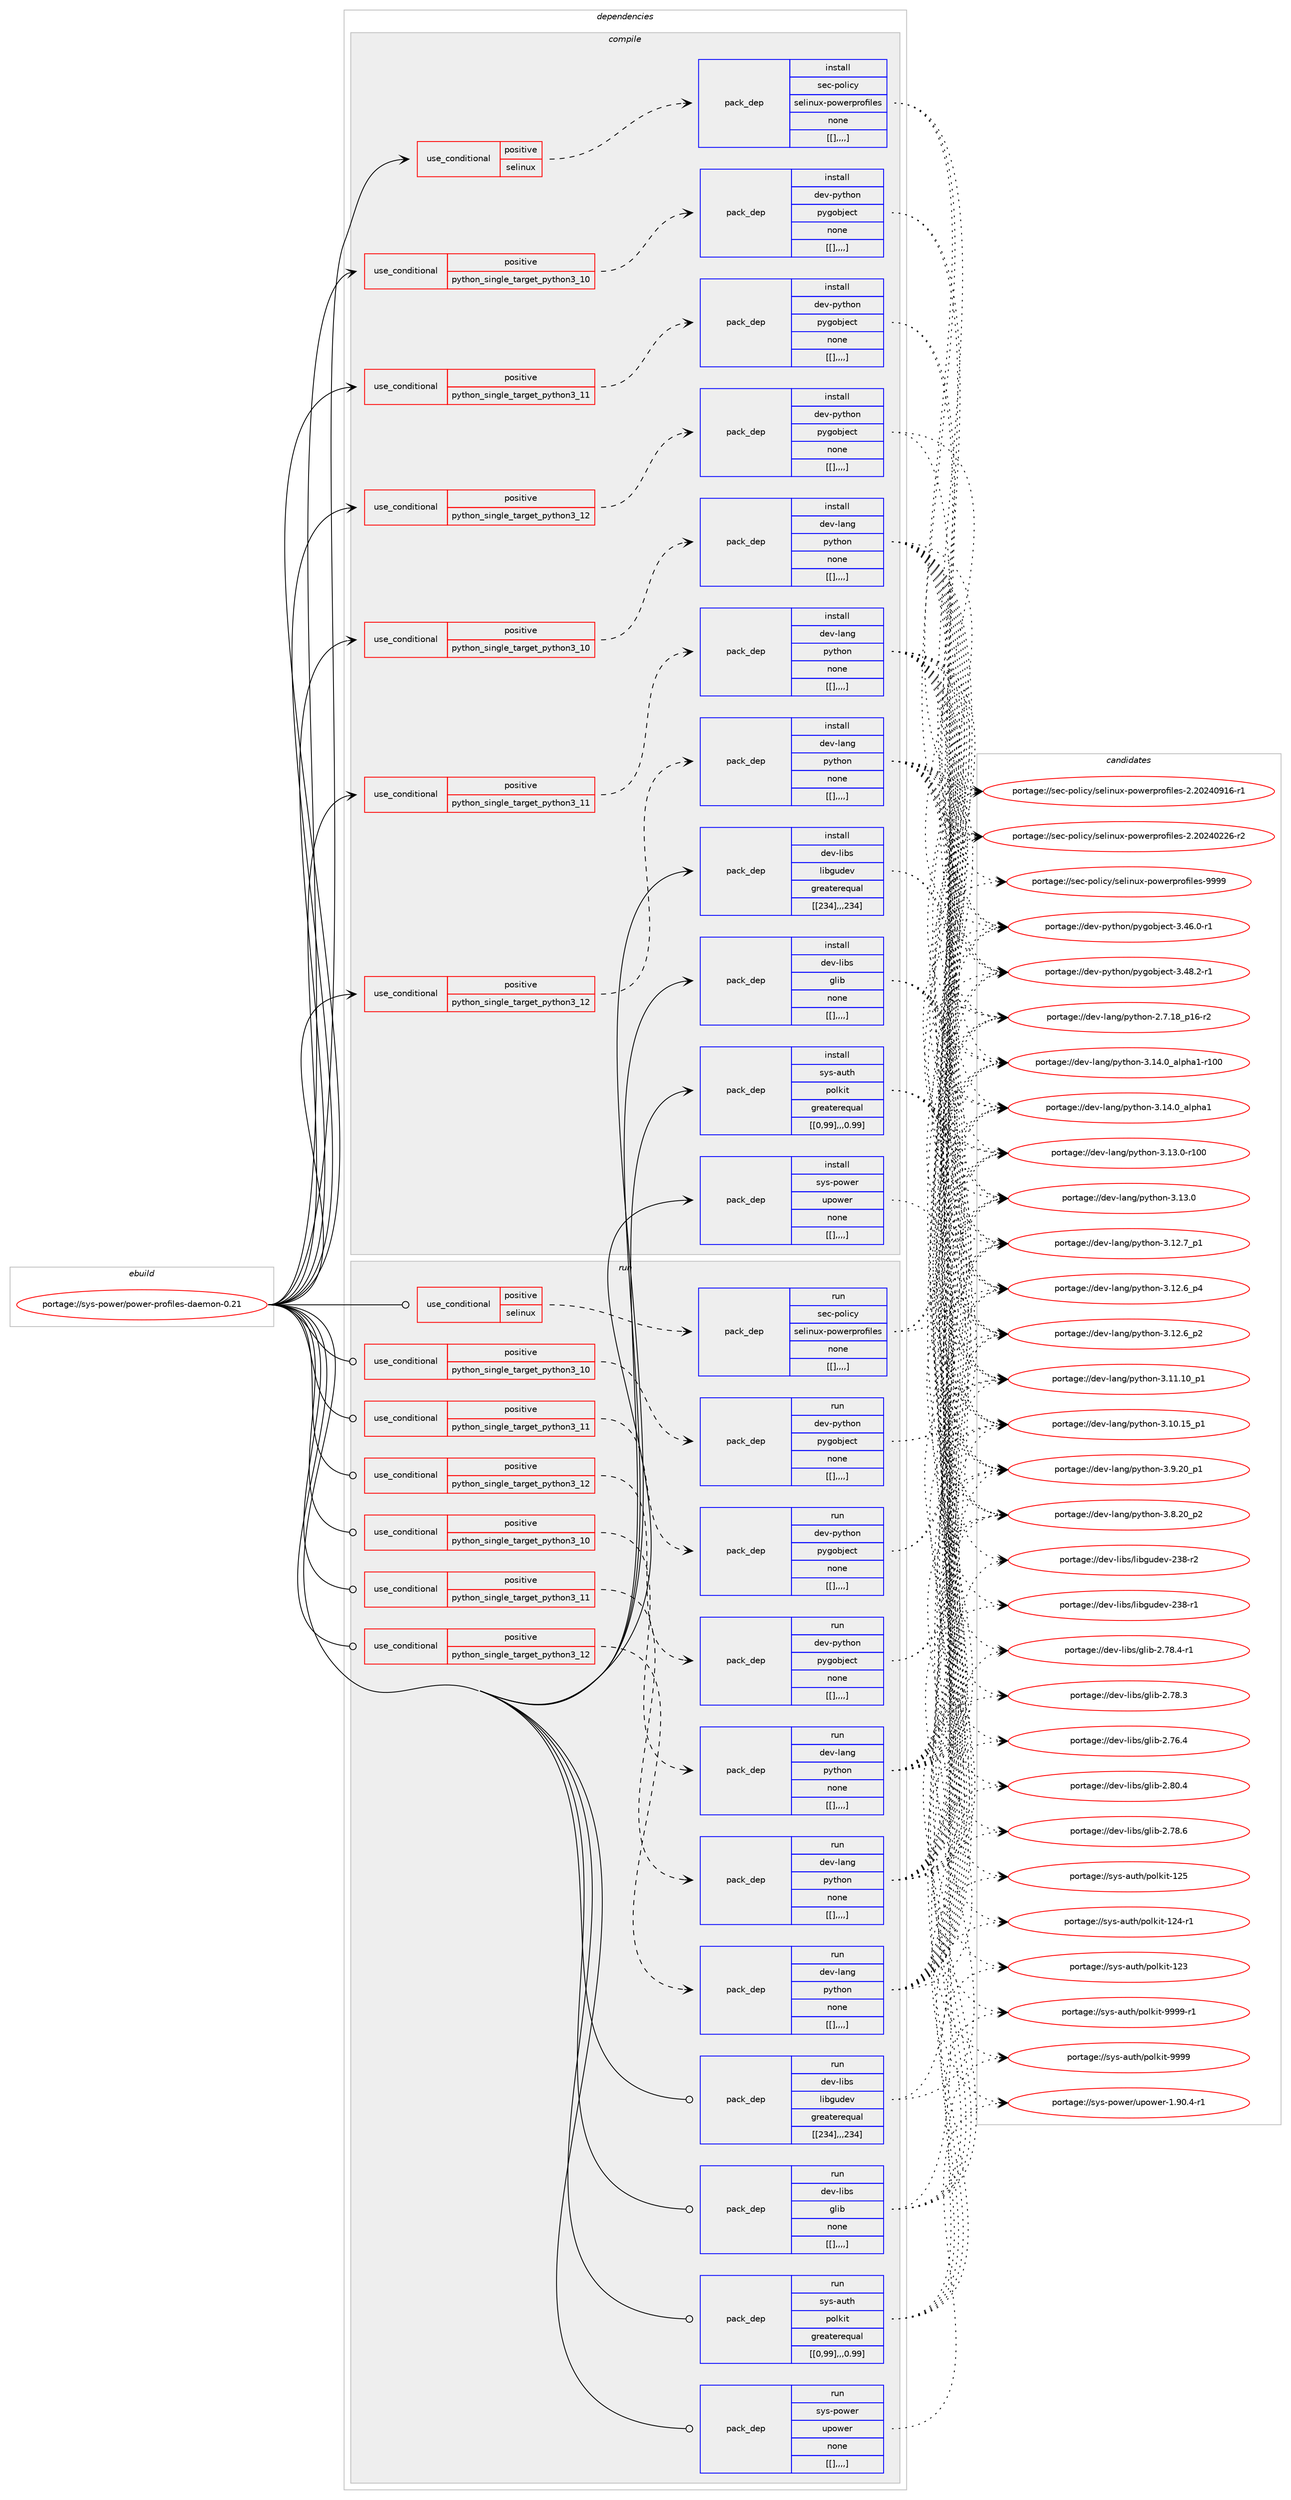 digraph prolog {

# *************
# Graph options
# *************

newrank=true;
concentrate=true;
compound=true;
graph [rankdir=LR,fontname=Helvetica,fontsize=10,ranksep=1.5];#, ranksep=2.5, nodesep=0.2];
edge  [arrowhead=vee];
node  [fontname=Helvetica,fontsize=10];

# **********
# The ebuild
# **********

subgraph cluster_leftcol {
color=gray;
label=<<i>ebuild</i>>;
id [label="portage://sys-power/power-profiles-daemon-0.21", color=red, width=4, href="../sys-power/power-profiles-daemon-0.21.svg"];
}

# ****************
# The dependencies
# ****************

subgraph cluster_midcol {
color=gray;
label=<<i>dependencies</i>>;
subgraph cluster_compile {
fillcolor="#eeeeee";
style=filled;
label=<<i>compile</i>>;
subgraph cond125198 {
dependency466748 [label=<<TABLE BORDER="0" CELLBORDER="1" CELLSPACING="0" CELLPADDING="4"><TR><TD ROWSPAN="3" CELLPADDING="10">use_conditional</TD></TR><TR><TD>positive</TD></TR><TR><TD>python_single_target_python3_10</TD></TR></TABLE>>, shape=none, color=red];
subgraph pack338303 {
dependency466819 [label=<<TABLE BORDER="0" CELLBORDER="1" CELLSPACING="0" CELLPADDING="4" WIDTH="220"><TR><TD ROWSPAN="6" CELLPADDING="30">pack_dep</TD></TR><TR><TD WIDTH="110">install</TD></TR><TR><TD>dev-lang</TD></TR><TR><TD>python</TD></TR><TR><TD>none</TD></TR><TR><TD>[[],,,,]</TD></TR></TABLE>>, shape=none, color=blue];
}
dependency466748:e -> dependency466819:w [weight=20,style="dashed",arrowhead="vee"];
}
id:e -> dependency466748:w [weight=20,style="solid",arrowhead="vee"];
subgraph cond125248 {
dependency466884 [label=<<TABLE BORDER="0" CELLBORDER="1" CELLSPACING="0" CELLPADDING="4"><TR><TD ROWSPAN="3" CELLPADDING="10">use_conditional</TD></TR><TR><TD>positive</TD></TR><TR><TD>python_single_target_python3_10</TD></TR></TABLE>>, shape=none, color=red];
subgraph pack338384 {
dependency466943 [label=<<TABLE BORDER="0" CELLBORDER="1" CELLSPACING="0" CELLPADDING="4" WIDTH="220"><TR><TD ROWSPAN="6" CELLPADDING="30">pack_dep</TD></TR><TR><TD WIDTH="110">install</TD></TR><TR><TD>dev-python</TD></TR><TR><TD>pygobject</TD></TR><TR><TD>none</TD></TR><TR><TD>[[],,,,]</TD></TR></TABLE>>, shape=none, color=blue];
}
dependency466884:e -> dependency466943:w [weight=20,style="dashed",arrowhead="vee"];
}
id:e -> dependency466884:w [weight=20,style="solid",arrowhead="vee"];
subgraph cond125276 {
dependency466948 [label=<<TABLE BORDER="0" CELLBORDER="1" CELLSPACING="0" CELLPADDING="4"><TR><TD ROWSPAN="3" CELLPADDING="10">use_conditional</TD></TR><TR><TD>positive</TD></TR><TR><TD>python_single_target_python3_11</TD></TR></TABLE>>, shape=none, color=red];
subgraph pack338442 {
dependency467023 [label=<<TABLE BORDER="0" CELLBORDER="1" CELLSPACING="0" CELLPADDING="4" WIDTH="220"><TR><TD ROWSPAN="6" CELLPADDING="30">pack_dep</TD></TR><TR><TD WIDTH="110">install</TD></TR><TR><TD>dev-lang</TD></TR><TR><TD>python</TD></TR><TR><TD>none</TD></TR><TR><TD>[[],,,,]</TD></TR></TABLE>>, shape=none, color=blue];
}
dependency466948:e -> dependency467023:w [weight=20,style="dashed",arrowhead="vee"];
}
id:e -> dependency466948:w [weight=20,style="solid",arrowhead="vee"];
subgraph cond125303 {
dependency467030 [label=<<TABLE BORDER="0" CELLBORDER="1" CELLSPACING="0" CELLPADDING="4"><TR><TD ROWSPAN="3" CELLPADDING="10">use_conditional</TD></TR><TR><TD>positive</TD></TR><TR><TD>python_single_target_python3_11</TD></TR></TABLE>>, shape=none, color=red];
subgraph pack338475 {
dependency467066 [label=<<TABLE BORDER="0" CELLBORDER="1" CELLSPACING="0" CELLPADDING="4" WIDTH="220"><TR><TD ROWSPAN="6" CELLPADDING="30">pack_dep</TD></TR><TR><TD WIDTH="110">install</TD></TR><TR><TD>dev-python</TD></TR><TR><TD>pygobject</TD></TR><TR><TD>none</TD></TR><TR><TD>[[],,,,]</TD></TR></TABLE>>, shape=none, color=blue];
}
dependency467030:e -> dependency467066:w [weight=20,style="dashed",arrowhead="vee"];
}
id:e -> dependency467030:w [weight=20,style="solid",arrowhead="vee"];
subgraph cond125318 {
dependency467106 [label=<<TABLE BORDER="0" CELLBORDER="1" CELLSPACING="0" CELLPADDING="4"><TR><TD ROWSPAN="3" CELLPADDING="10">use_conditional</TD></TR><TR><TD>positive</TD></TR><TR><TD>python_single_target_python3_12</TD></TR></TABLE>>, shape=none, color=red];
subgraph pack338526 {
dependency467142 [label=<<TABLE BORDER="0" CELLBORDER="1" CELLSPACING="0" CELLPADDING="4" WIDTH="220"><TR><TD ROWSPAN="6" CELLPADDING="30">pack_dep</TD></TR><TR><TD WIDTH="110">install</TD></TR><TR><TD>dev-lang</TD></TR><TR><TD>python</TD></TR><TR><TD>none</TD></TR><TR><TD>[[],,,,]</TD></TR></TABLE>>, shape=none, color=blue];
}
dependency467106:e -> dependency467142:w [weight=20,style="dashed",arrowhead="vee"];
}
id:e -> dependency467106:w [weight=20,style="solid",arrowhead="vee"];
subgraph cond125340 {
dependency467146 [label=<<TABLE BORDER="0" CELLBORDER="1" CELLSPACING="0" CELLPADDING="4"><TR><TD ROWSPAN="3" CELLPADDING="10">use_conditional</TD></TR><TR><TD>positive</TD></TR><TR><TD>python_single_target_python3_12</TD></TR></TABLE>>, shape=none, color=red];
subgraph pack338537 {
dependency467148 [label=<<TABLE BORDER="0" CELLBORDER="1" CELLSPACING="0" CELLPADDING="4" WIDTH="220"><TR><TD ROWSPAN="6" CELLPADDING="30">pack_dep</TD></TR><TR><TD WIDTH="110">install</TD></TR><TR><TD>dev-python</TD></TR><TR><TD>pygobject</TD></TR><TR><TD>none</TD></TR><TR><TD>[[],,,,]</TD></TR></TABLE>>, shape=none, color=blue];
}
dependency467146:e -> dependency467148:w [weight=20,style="dashed",arrowhead="vee"];
}
id:e -> dependency467146:w [weight=20,style="solid",arrowhead="vee"];
subgraph cond125346 {
dependency467214 [label=<<TABLE BORDER="0" CELLBORDER="1" CELLSPACING="0" CELLPADDING="4"><TR><TD ROWSPAN="3" CELLPADDING="10">use_conditional</TD></TR><TR><TD>positive</TD></TR><TR><TD>selinux</TD></TR></TABLE>>, shape=none, color=red];
subgraph pack338588 {
dependency467215 [label=<<TABLE BORDER="0" CELLBORDER="1" CELLSPACING="0" CELLPADDING="4" WIDTH="220"><TR><TD ROWSPAN="6" CELLPADDING="30">pack_dep</TD></TR><TR><TD WIDTH="110">install</TD></TR><TR><TD>sec-policy</TD></TR><TR><TD>selinux-powerprofiles</TD></TR><TR><TD>none</TD></TR><TR><TD>[[],,,,]</TD></TR></TABLE>>, shape=none, color=blue];
}
dependency467214:e -> dependency467215:w [weight=20,style="dashed",arrowhead="vee"];
}
id:e -> dependency467214:w [weight=20,style="solid",arrowhead="vee"];
subgraph pack338598 {
dependency467251 [label=<<TABLE BORDER="0" CELLBORDER="1" CELLSPACING="0" CELLPADDING="4" WIDTH="220"><TR><TD ROWSPAN="6" CELLPADDING="30">pack_dep</TD></TR><TR><TD WIDTH="110">install</TD></TR><TR><TD>dev-libs</TD></TR><TR><TD>glib</TD></TR><TR><TD>none</TD></TR><TR><TD>[[],,,,]</TD></TR></TABLE>>, shape=none, color=blue];
}
id:e -> dependency467251:w [weight=20,style="solid",arrowhead="vee"];
subgraph pack338611 {
dependency467254 [label=<<TABLE BORDER="0" CELLBORDER="1" CELLSPACING="0" CELLPADDING="4" WIDTH="220"><TR><TD ROWSPAN="6" CELLPADDING="30">pack_dep</TD></TR><TR><TD WIDTH="110">install</TD></TR><TR><TD>dev-libs</TD></TR><TR><TD>libgudev</TD></TR><TR><TD>greaterequal</TD></TR><TR><TD>[[234],,,234]</TD></TR></TABLE>>, shape=none, color=blue];
}
id:e -> dependency467254:w [weight=20,style="solid",arrowhead="vee"];
subgraph pack338634 {
dependency467301 [label=<<TABLE BORDER="0" CELLBORDER="1" CELLSPACING="0" CELLPADDING="4" WIDTH="220"><TR><TD ROWSPAN="6" CELLPADDING="30">pack_dep</TD></TR><TR><TD WIDTH="110">install</TD></TR><TR><TD>sys-auth</TD></TR><TR><TD>polkit</TD></TR><TR><TD>greaterequal</TD></TR><TR><TD>[[0,99],,,0.99]</TD></TR></TABLE>>, shape=none, color=blue];
}
id:e -> dependency467301:w [weight=20,style="solid",arrowhead="vee"];
subgraph pack338645 {
dependency467307 [label=<<TABLE BORDER="0" CELLBORDER="1" CELLSPACING="0" CELLPADDING="4" WIDTH="220"><TR><TD ROWSPAN="6" CELLPADDING="30">pack_dep</TD></TR><TR><TD WIDTH="110">install</TD></TR><TR><TD>sys-power</TD></TR><TR><TD>upower</TD></TR><TR><TD>none</TD></TR><TR><TD>[[],,,,]</TD></TR></TABLE>>, shape=none, color=blue];
}
id:e -> dependency467307:w [weight=20,style="solid",arrowhead="vee"];
}
subgraph cluster_compileandrun {
fillcolor="#eeeeee";
style=filled;
label=<<i>compile and run</i>>;
}
subgraph cluster_run {
fillcolor="#eeeeee";
style=filled;
label=<<i>run</i>>;
subgraph cond125391 {
dependency467328 [label=<<TABLE BORDER="0" CELLBORDER="1" CELLSPACING="0" CELLPADDING="4"><TR><TD ROWSPAN="3" CELLPADDING="10">use_conditional</TD></TR><TR><TD>positive</TD></TR><TR><TD>python_single_target_python3_10</TD></TR></TABLE>>, shape=none, color=red];
subgraph pack338671 {
dependency467355 [label=<<TABLE BORDER="0" CELLBORDER="1" CELLSPACING="0" CELLPADDING="4" WIDTH="220"><TR><TD ROWSPAN="6" CELLPADDING="30">pack_dep</TD></TR><TR><TD WIDTH="110">run</TD></TR><TR><TD>dev-lang</TD></TR><TR><TD>python</TD></TR><TR><TD>none</TD></TR><TR><TD>[[],,,,]</TD></TR></TABLE>>, shape=none, color=blue];
}
dependency467328:e -> dependency467355:w [weight=20,style="dashed",arrowhead="vee"];
}
id:e -> dependency467328:w [weight=20,style="solid",arrowhead="odot"];
subgraph cond125428 {
dependency467409 [label=<<TABLE BORDER="0" CELLBORDER="1" CELLSPACING="0" CELLPADDING="4"><TR><TD ROWSPAN="3" CELLPADDING="10">use_conditional</TD></TR><TR><TD>positive</TD></TR><TR><TD>python_single_target_python3_10</TD></TR></TABLE>>, shape=none, color=red];
subgraph pack338719 {
dependency467433 [label=<<TABLE BORDER="0" CELLBORDER="1" CELLSPACING="0" CELLPADDING="4" WIDTH="220"><TR><TD ROWSPAN="6" CELLPADDING="30">pack_dep</TD></TR><TR><TD WIDTH="110">run</TD></TR><TR><TD>dev-python</TD></TR><TR><TD>pygobject</TD></TR><TR><TD>none</TD></TR><TR><TD>[[],,,,]</TD></TR></TABLE>>, shape=none, color=blue];
}
dependency467409:e -> dependency467433:w [weight=20,style="dashed",arrowhead="vee"];
}
id:e -> dependency467409:w [weight=20,style="solid",arrowhead="odot"];
subgraph cond125442 {
dependency467455 [label=<<TABLE BORDER="0" CELLBORDER="1" CELLSPACING="0" CELLPADDING="4"><TR><TD ROWSPAN="3" CELLPADDING="10">use_conditional</TD></TR><TR><TD>positive</TD></TR><TR><TD>python_single_target_python3_11</TD></TR></TABLE>>, shape=none, color=red];
subgraph pack338754 {
dependency467510 [label=<<TABLE BORDER="0" CELLBORDER="1" CELLSPACING="0" CELLPADDING="4" WIDTH="220"><TR><TD ROWSPAN="6" CELLPADDING="30">pack_dep</TD></TR><TR><TD WIDTH="110">run</TD></TR><TR><TD>dev-lang</TD></TR><TR><TD>python</TD></TR><TR><TD>none</TD></TR><TR><TD>[[],,,,]</TD></TR></TABLE>>, shape=none, color=blue];
}
dependency467455:e -> dependency467510:w [weight=20,style="dashed",arrowhead="vee"];
}
id:e -> dependency467455:w [weight=20,style="solid",arrowhead="odot"];
subgraph cond125464 {
dependency467532 [label=<<TABLE BORDER="0" CELLBORDER="1" CELLSPACING="0" CELLPADDING="4"><TR><TD ROWSPAN="3" CELLPADDING="10">use_conditional</TD></TR><TR><TD>positive</TD></TR><TR><TD>python_single_target_python3_11</TD></TR></TABLE>>, shape=none, color=red];
subgraph pack338807 {
dependency467564 [label=<<TABLE BORDER="0" CELLBORDER="1" CELLSPACING="0" CELLPADDING="4" WIDTH="220"><TR><TD ROWSPAN="6" CELLPADDING="30">pack_dep</TD></TR><TR><TD WIDTH="110">run</TD></TR><TR><TD>dev-python</TD></TR><TR><TD>pygobject</TD></TR><TR><TD>none</TD></TR><TR><TD>[[],,,,]</TD></TR></TABLE>>, shape=none, color=blue];
}
dependency467532:e -> dependency467564:w [weight=20,style="dashed",arrowhead="vee"];
}
id:e -> dependency467532:w [weight=20,style="solid",arrowhead="odot"];
subgraph cond125474 {
dependency467597 [label=<<TABLE BORDER="0" CELLBORDER="1" CELLSPACING="0" CELLPADDING="4"><TR><TD ROWSPAN="3" CELLPADDING="10">use_conditional</TD></TR><TR><TD>positive</TD></TR><TR><TD>python_single_target_python3_12</TD></TR></TABLE>>, shape=none, color=red];
subgraph pack338857 {
dependency467726 [label=<<TABLE BORDER="0" CELLBORDER="1" CELLSPACING="0" CELLPADDING="4" WIDTH="220"><TR><TD ROWSPAN="6" CELLPADDING="30">pack_dep</TD></TR><TR><TD WIDTH="110">run</TD></TR><TR><TD>dev-lang</TD></TR><TR><TD>python</TD></TR><TR><TD>none</TD></TR><TR><TD>[[],,,,]</TD></TR></TABLE>>, shape=none, color=blue];
}
dependency467597:e -> dependency467726:w [weight=20,style="dashed",arrowhead="vee"];
}
id:e -> dependency467597:w [weight=20,style="solid",arrowhead="odot"];
subgraph cond125530 {
dependency467730 [label=<<TABLE BORDER="0" CELLBORDER="1" CELLSPACING="0" CELLPADDING="4"><TR><TD ROWSPAN="3" CELLPADDING="10">use_conditional</TD></TR><TR><TD>positive</TD></TR><TR><TD>python_single_target_python3_12</TD></TR></TABLE>>, shape=none, color=red];
subgraph pack338941 {
dependency467781 [label=<<TABLE BORDER="0" CELLBORDER="1" CELLSPACING="0" CELLPADDING="4" WIDTH="220"><TR><TD ROWSPAN="6" CELLPADDING="30">pack_dep</TD></TR><TR><TD WIDTH="110">run</TD></TR><TR><TD>dev-python</TD></TR><TR><TD>pygobject</TD></TR><TR><TD>none</TD></TR><TR><TD>[[],,,,]</TD></TR></TABLE>>, shape=none, color=blue];
}
dependency467730:e -> dependency467781:w [weight=20,style="dashed",arrowhead="vee"];
}
id:e -> dependency467730:w [weight=20,style="solid",arrowhead="odot"];
subgraph cond125558 {
dependency467827 [label=<<TABLE BORDER="0" CELLBORDER="1" CELLSPACING="0" CELLPADDING="4"><TR><TD ROWSPAN="3" CELLPADDING="10">use_conditional</TD></TR><TR><TD>positive</TD></TR><TR><TD>selinux</TD></TR></TABLE>>, shape=none, color=red];
subgraph pack339025 {
dependency467880 [label=<<TABLE BORDER="0" CELLBORDER="1" CELLSPACING="0" CELLPADDING="4" WIDTH="220"><TR><TD ROWSPAN="6" CELLPADDING="30">pack_dep</TD></TR><TR><TD WIDTH="110">run</TD></TR><TR><TD>sec-policy</TD></TR><TR><TD>selinux-powerprofiles</TD></TR><TR><TD>none</TD></TR><TR><TD>[[],,,,]</TD></TR></TABLE>>, shape=none, color=blue];
}
dependency467827:e -> dependency467880:w [weight=20,style="dashed",arrowhead="vee"];
}
id:e -> dependency467827:w [weight=20,style="solid",arrowhead="odot"];
subgraph pack339034 {
dependency467946 [label=<<TABLE BORDER="0" CELLBORDER="1" CELLSPACING="0" CELLPADDING="4" WIDTH="220"><TR><TD ROWSPAN="6" CELLPADDING="30">pack_dep</TD></TR><TR><TD WIDTH="110">run</TD></TR><TR><TD>dev-libs</TD></TR><TR><TD>glib</TD></TR><TR><TD>none</TD></TR><TR><TD>[[],,,,]</TD></TR></TABLE>>, shape=none, color=blue];
}
id:e -> dependency467946:w [weight=20,style="solid",arrowhead="odot"];
subgraph pack339067 {
dependency467968 [label=<<TABLE BORDER="0" CELLBORDER="1" CELLSPACING="0" CELLPADDING="4" WIDTH="220"><TR><TD ROWSPAN="6" CELLPADDING="30">pack_dep</TD></TR><TR><TD WIDTH="110">run</TD></TR><TR><TD>dev-libs</TD></TR><TR><TD>libgudev</TD></TR><TR><TD>greaterequal</TD></TR><TR><TD>[[234],,,234]</TD></TR></TABLE>>, shape=none, color=blue];
}
id:e -> dependency467968:w [weight=20,style="solid",arrowhead="odot"];
subgraph pack339078 {
dependency468014 [label=<<TABLE BORDER="0" CELLBORDER="1" CELLSPACING="0" CELLPADDING="4" WIDTH="220"><TR><TD ROWSPAN="6" CELLPADDING="30">pack_dep</TD></TR><TR><TD WIDTH="110">run</TD></TR><TR><TD>sys-auth</TD></TR><TR><TD>polkit</TD></TR><TR><TD>greaterequal</TD></TR><TR><TD>[[0,99],,,0.99]</TD></TR></TABLE>>, shape=none, color=blue];
}
id:e -> dependency468014:w [weight=20,style="solid",arrowhead="odot"];
subgraph pack339112 {
dependency468019 [label=<<TABLE BORDER="0" CELLBORDER="1" CELLSPACING="0" CELLPADDING="4" WIDTH="220"><TR><TD ROWSPAN="6" CELLPADDING="30">pack_dep</TD></TR><TR><TD WIDTH="110">run</TD></TR><TR><TD>sys-power</TD></TR><TR><TD>upower</TD></TR><TR><TD>none</TD></TR><TR><TD>[[],,,,]</TD></TR></TABLE>>, shape=none, color=blue];
}
id:e -> dependency468019:w [weight=20,style="solid",arrowhead="odot"];
}
}

# **************
# The candidates
# **************

subgraph cluster_choices {
rank=same;
color=gray;
label=<<i>candidates</i>>;

subgraph choice338723 {
color=black;
nodesep=1;
choice100101118451089711010347112121116104111110455146495246489597108112104974945114494848 [label="portage://dev-lang/python-3.14.0_alpha1-r100", color=red, width=4,href="../dev-lang/python-3.14.0_alpha1-r100.svg"];
choice1001011184510897110103471121211161041111104551464952464895971081121049749 [label="portage://dev-lang/python-3.14.0_alpha1", color=red, width=4,href="../dev-lang/python-3.14.0_alpha1.svg"];
choice1001011184510897110103471121211161041111104551464951464845114494848 [label="portage://dev-lang/python-3.13.0-r100", color=red, width=4,href="../dev-lang/python-3.13.0-r100.svg"];
choice10010111845108971101034711212111610411111045514649514648 [label="portage://dev-lang/python-3.13.0", color=red, width=4,href="../dev-lang/python-3.13.0.svg"];
choice100101118451089711010347112121116104111110455146495046559511249 [label="portage://dev-lang/python-3.12.7_p1", color=red, width=4,href="../dev-lang/python-3.12.7_p1.svg"];
choice100101118451089711010347112121116104111110455146495046549511252 [label="portage://dev-lang/python-3.12.6_p4", color=red, width=4,href="../dev-lang/python-3.12.6_p4.svg"];
choice100101118451089711010347112121116104111110455146495046549511250 [label="portage://dev-lang/python-3.12.6_p2", color=red, width=4,href="../dev-lang/python-3.12.6_p2.svg"];
choice10010111845108971101034711212111610411111045514649494649489511249 [label="portage://dev-lang/python-3.11.10_p1", color=red, width=4,href="../dev-lang/python-3.11.10_p1.svg"];
choice10010111845108971101034711212111610411111045514649484649539511249 [label="portage://dev-lang/python-3.10.15_p1", color=red, width=4,href="../dev-lang/python-3.10.15_p1.svg"];
choice100101118451089711010347112121116104111110455146574650489511249 [label="portage://dev-lang/python-3.9.20_p1", color=red, width=4,href="../dev-lang/python-3.9.20_p1.svg"];
choice100101118451089711010347112121116104111110455146564650489511250 [label="portage://dev-lang/python-3.8.20_p2", color=red, width=4,href="../dev-lang/python-3.8.20_p2.svg"];
choice100101118451089711010347112121116104111110455046554649569511249544511450 [label="portage://dev-lang/python-2.7.18_p16-r2", color=red, width=4,href="../dev-lang/python-2.7.18_p16-r2.svg"];
dependency466819:e -> choice100101118451089711010347112121116104111110455146495246489597108112104974945114494848:w [style=dotted,weight="100"];
dependency466819:e -> choice1001011184510897110103471121211161041111104551464952464895971081121049749:w [style=dotted,weight="100"];
dependency466819:e -> choice1001011184510897110103471121211161041111104551464951464845114494848:w [style=dotted,weight="100"];
dependency466819:e -> choice10010111845108971101034711212111610411111045514649514648:w [style=dotted,weight="100"];
dependency466819:e -> choice100101118451089711010347112121116104111110455146495046559511249:w [style=dotted,weight="100"];
dependency466819:e -> choice100101118451089711010347112121116104111110455146495046549511252:w [style=dotted,weight="100"];
dependency466819:e -> choice100101118451089711010347112121116104111110455146495046549511250:w [style=dotted,weight="100"];
dependency466819:e -> choice10010111845108971101034711212111610411111045514649494649489511249:w [style=dotted,weight="100"];
dependency466819:e -> choice10010111845108971101034711212111610411111045514649484649539511249:w [style=dotted,weight="100"];
dependency466819:e -> choice100101118451089711010347112121116104111110455146574650489511249:w [style=dotted,weight="100"];
dependency466819:e -> choice100101118451089711010347112121116104111110455146564650489511250:w [style=dotted,weight="100"];
dependency466819:e -> choice100101118451089711010347112121116104111110455046554649569511249544511450:w [style=dotted,weight="100"];
}
subgraph choice338730 {
color=black;
nodesep=1;
choice10010111845112121116104111110471121211031119810610199116455146525646504511449 [label="portage://dev-python/pygobject-3.48.2-r1", color=red, width=4,href="../dev-python/pygobject-3.48.2-r1.svg"];
choice10010111845112121116104111110471121211031119810610199116455146525446484511449 [label="portage://dev-python/pygobject-3.46.0-r1", color=red, width=4,href="../dev-python/pygobject-3.46.0-r1.svg"];
dependency466943:e -> choice10010111845112121116104111110471121211031119810610199116455146525646504511449:w [style=dotted,weight="100"];
dependency466943:e -> choice10010111845112121116104111110471121211031119810610199116455146525446484511449:w [style=dotted,weight="100"];
}
subgraph choice338733 {
color=black;
nodesep=1;
choice100101118451089711010347112121116104111110455146495246489597108112104974945114494848 [label="portage://dev-lang/python-3.14.0_alpha1-r100", color=red, width=4,href="../dev-lang/python-3.14.0_alpha1-r100.svg"];
choice1001011184510897110103471121211161041111104551464952464895971081121049749 [label="portage://dev-lang/python-3.14.0_alpha1", color=red, width=4,href="../dev-lang/python-3.14.0_alpha1.svg"];
choice1001011184510897110103471121211161041111104551464951464845114494848 [label="portage://dev-lang/python-3.13.0-r100", color=red, width=4,href="../dev-lang/python-3.13.0-r100.svg"];
choice10010111845108971101034711212111610411111045514649514648 [label="portage://dev-lang/python-3.13.0", color=red, width=4,href="../dev-lang/python-3.13.0.svg"];
choice100101118451089711010347112121116104111110455146495046559511249 [label="portage://dev-lang/python-3.12.7_p1", color=red, width=4,href="../dev-lang/python-3.12.7_p1.svg"];
choice100101118451089711010347112121116104111110455146495046549511252 [label="portage://dev-lang/python-3.12.6_p4", color=red, width=4,href="../dev-lang/python-3.12.6_p4.svg"];
choice100101118451089711010347112121116104111110455146495046549511250 [label="portage://dev-lang/python-3.12.6_p2", color=red, width=4,href="../dev-lang/python-3.12.6_p2.svg"];
choice10010111845108971101034711212111610411111045514649494649489511249 [label="portage://dev-lang/python-3.11.10_p1", color=red, width=4,href="../dev-lang/python-3.11.10_p1.svg"];
choice10010111845108971101034711212111610411111045514649484649539511249 [label="portage://dev-lang/python-3.10.15_p1", color=red, width=4,href="../dev-lang/python-3.10.15_p1.svg"];
choice100101118451089711010347112121116104111110455146574650489511249 [label="portage://dev-lang/python-3.9.20_p1", color=red, width=4,href="../dev-lang/python-3.9.20_p1.svg"];
choice100101118451089711010347112121116104111110455146564650489511250 [label="portage://dev-lang/python-3.8.20_p2", color=red, width=4,href="../dev-lang/python-3.8.20_p2.svg"];
choice100101118451089711010347112121116104111110455046554649569511249544511450 [label="portage://dev-lang/python-2.7.18_p16-r2", color=red, width=4,href="../dev-lang/python-2.7.18_p16-r2.svg"];
dependency467023:e -> choice100101118451089711010347112121116104111110455146495246489597108112104974945114494848:w [style=dotted,weight="100"];
dependency467023:e -> choice1001011184510897110103471121211161041111104551464952464895971081121049749:w [style=dotted,weight="100"];
dependency467023:e -> choice1001011184510897110103471121211161041111104551464951464845114494848:w [style=dotted,weight="100"];
dependency467023:e -> choice10010111845108971101034711212111610411111045514649514648:w [style=dotted,weight="100"];
dependency467023:e -> choice100101118451089711010347112121116104111110455146495046559511249:w [style=dotted,weight="100"];
dependency467023:e -> choice100101118451089711010347112121116104111110455146495046549511252:w [style=dotted,weight="100"];
dependency467023:e -> choice100101118451089711010347112121116104111110455146495046549511250:w [style=dotted,weight="100"];
dependency467023:e -> choice10010111845108971101034711212111610411111045514649494649489511249:w [style=dotted,weight="100"];
dependency467023:e -> choice10010111845108971101034711212111610411111045514649484649539511249:w [style=dotted,weight="100"];
dependency467023:e -> choice100101118451089711010347112121116104111110455146574650489511249:w [style=dotted,weight="100"];
dependency467023:e -> choice100101118451089711010347112121116104111110455146564650489511250:w [style=dotted,weight="100"];
dependency467023:e -> choice100101118451089711010347112121116104111110455046554649569511249544511450:w [style=dotted,weight="100"];
}
subgraph choice338753 {
color=black;
nodesep=1;
choice10010111845112121116104111110471121211031119810610199116455146525646504511449 [label="portage://dev-python/pygobject-3.48.2-r1", color=red, width=4,href="../dev-python/pygobject-3.48.2-r1.svg"];
choice10010111845112121116104111110471121211031119810610199116455146525446484511449 [label="portage://dev-python/pygobject-3.46.0-r1", color=red, width=4,href="../dev-python/pygobject-3.46.0-r1.svg"];
dependency467066:e -> choice10010111845112121116104111110471121211031119810610199116455146525646504511449:w [style=dotted,weight="100"];
dependency467066:e -> choice10010111845112121116104111110471121211031119810610199116455146525446484511449:w [style=dotted,weight="100"];
}
subgraph choice338759 {
color=black;
nodesep=1;
choice100101118451089711010347112121116104111110455146495246489597108112104974945114494848 [label="portage://dev-lang/python-3.14.0_alpha1-r100", color=red, width=4,href="../dev-lang/python-3.14.0_alpha1-r100.svg"];
choice1001011184510897110103471121211161041111104551464952464895971081121049749 [label="portage://dev-lang/python-3.14.0_alpha1", color=red, width=4,href="../dev-lang/python-3.14.0_alpha1.svg"];
choice1001011184510897110103471121211161041111104551464951464845114494848 [label="portage://dev-lang/python-3.13.0-r100", color=red, width=4,href="../dev-lang/python-3.13.0-r100.svg"];
choice10010111845108971101034711212111610411111045514649514648 [label="portage://dev-lang/python-3.13.0", color=red, width=4,href="../dev-lang/python-3.13.0.svg"];
choice100101118451089711010347112121116104111110455146495046559511249 [label="portage://dev-lang/python-3.12.7_p1", color=red, width=4,href="../dev-lang/python-3.12.7_p1.svg"];
choice100101118451089711010347112121116104111110455146495046549511252 [label="portage://dev-lang/python-3.12.6_p4", color=red, width=4,href="../dev-lang/python-3.12.6_p4.svg"];
choice100101118451089711010347112121116104111110455146495046549511250 [label="portage://dev-lang/python-3.12.6_p2", color=red, width=4,href="../dev-lang/python-3.12.6_p2.svg"];
choice10010111845108971101034711212111610411111045514649494649489511249 [label="portage://dev-lang/python-3.11.10_p1", color=red, width=4,href="../dev-lang/python-3.11.10_p1.svg"];
choice10010111845108971101034711212111610411111045514649484649539511249 [label="portage://dev-lang/python-3.10.15_p1", color=red, width=4,href="../dev-lang/python-3.10.15_p1.svg"];
choice100101118451089711010347112121116104111110455146574650489511249 [label="portage://dev-lang/python-3.9.20_p1", color=red, width=4,href="../dev-lang/python-3.9.20_p1.svg"];
choice100101118451089711010347112121116104111110455146564650489511250 [label="portage://dev-lang/python-3.8.20_p2", color=red, width=4,href="../dev-lang/python-3.8.20_p2.svg"];
choice100101118451089711010347112121116104111110455046554649569511249544511450 [label="portage://dev-lang/python-2.7.18_p16-r2", color=red, width=4,href="../dev-lang/python-2.7.18_p16-r2.svg"];
dependency467142:e -> choice100101118451089711010347112121116104111110455146495246489597108112104974945114494848:w [style=dotted,weight="100"];
dependency467142:e -> choice1001011184510897110103471121211161041111104551464952464895971081121049749:w [style=dotted,weight="100"];
dependency467142:e -> choice1001011184510897110103471121211161041111104551464951464845114494848:w [style=dotted,weight="100"];
dependency467142:e -> choice10010111845108971101034711212111610411111045514649514648:w [style=dotted,weight="100"];
dependency467142:e -> choice100101118451089711010347112121116104111110455146495046559511249:w [style=dotted,weight="100"];
dependency467142:e -> choice100101118451089711010347112121116104111110455146495046549511252:w [style=dotted,weight="100"];
dependency467142:e -> choice100101118451089711010347112121116104111110455146495046549511250:w [style=dotted,weight="100"];
dependency467142:e -> choice10010111845108971101034711212111610411111045514649494649489511249:w [style=dotted,weight="100"];
dependency467142:e -> choice10010111845108971101034711212111610411111045514649484649539511249:w [style=dotted,weight="100"];
dependency467142:e -> choice100101118451089711010347112121116104111110455146574650489511249:w [style=dotted,weight="100"];
dependency467142:e -> choice100101118451089711010347112121116104111110455146564650489511250:w [style=dotted,weight="100"];
dependency467142:e -> choice100101118451089711010347112121116104111110455046554649569511249544511450:w [style=dotted,weight="100"];
}
subgraph choice338784 {
color=black;
nodesep=1;
choice10010111845112121116104111110471121211031119810610199116455146525646504511449 [label="portage://dev-python/pygobject-3.48.2-r1", color=red, width=4,href="../dev-python/pygobject-3.48.2-r1.svg"];
choice10010111845112121116104111110471121211031119810610199116455146525446484511449 [label="portage://dev-python/pygobject-3.46.0-r1", color=red, width=4,href="../dev-python/pygobject-3.46.0-r1.svg"];
dependency467148:e -> choice10010111845112121116104111110471121211031119810610199116455146525646504511449:w [style=dotted,weight="100"];
dependency467148:e -> choice10010111845112121116104111110471121211031119810610199116455146525446484511449:w [style=dotted,weight="100"];
}
subgraph choice338788 {
color=black;
nodesep=1;
choice11510199451121111081059912147115101108105110117120451121111191011141121141111021051081011154557575757 [label="portage://sec-policy/selinux-powerprofiles-9999", color=red, width=4,href="../sec-policy/selinux-powerprofiles-9999.svg"];
choice115101994511211110810599121471151011081051101171204511211111910111411211411110210510810111545504650485052485749544511449 [label="portage://sec-policy/selinux-powerprofiles-2.20240916-r1", color=red, width=4,href="../sec-policy/selinux-powerprofiles-2.20240916-r1.svg"];
choice115101994511211110810599121471151011081051101171204511211111910111411211411110210510810111545504650485052485050544511450 [label="portage://sec-policy/selinux-powerprofiles-2.20240226-r2", color=red, width=4,href="../sec-policy/selinux-powerprofiles-2.20240226-r2.svg"];
dependency467215:e -> choice11510199451121111081059912147115101108105110117120451121111191011141121141111021051081011154557575757:w [style=dotted,weight="100"];
dependency467215:e -> choice115101994511211110810599121471151011081051101171204511211111910111411211411110210510810111545504650485052485749544511449:w [style=dotted,weight="100"];
dependency467215:e -> choice115101994511211110810599121471151011081051101171204511211111910111411211411110210510810111545504650485052485050544511450:w [style=dotted,weight="100"];
}
subgraph choice338801 {
color=black;
nodesep=1;
choice1001011184510810598115471031081059845504656484652 [label="portage://dev-libs/glib-2.80.4", color=red, width=4,href="../dev-libs/glib-2.80.4.svg"];
choice1001011184510810598115471031081059845504655564654 [label="portage://dev-libs/glib-2.78.6", color=red, width=4,href="../dev-libs/glib-2.78.6.svg"];
choice10010111845108105981154710310810598455046555646524511449 [label="portage://dev-libs/glib-2.78.4-r1", color=red, width=4,href="../dev-libs/glib-2.78.4-r1.svg"];
choice1001011184510810598115471031081059845504655564651 [label="portage://dev-libs/glib-2.78.3", color=red, width=4,href="../dev-libs/glib-2.78.3.svg"];
choice1001011184510810598115471031081059845504655544652 [label="portage://dev-libs/glib-2.76.4", color=red, width=4,href="../dev-libs/glib-2.76.4.svg"];
dependency467251:e -> choice1001011184510810598115471031081059845504656484652:w [style=dotted,weight="100"];
dependency467251:e -> choice1001011184510810598115471031081059845504655564654:w [style=dotted,weight="100"];
dependency467251:e -> choice10010111845108105981154710310810598455046555646524511449:w [style=dotted,weight="100"];
dependency467251:e -> choice1001011184510810598115471031081059845504655564651:w [style=dotted,weight="100"];
dependency467251:e -> choice1001011184510810598115471031081059845504655544652:w [style=dotted,weight="100"];
}
subgraph choice338804 {
color=black;
nodesep=1;
choice10010111845108105981154710810598103117100101118455051564511450 [label="portage://dev-libs/libgudev-238-r2", color=red, width=4,href="../dev-libs/libgudev-238-r2.svg"];
choice10010111845108105981154710810598103117100101118455051564511449 [label="portage://dev-libs/libgudev-238-r1", color=red, width=4,href="../dev-libs/libgudev-238-r1.svg"];
dependency467254:e -> choice10010111845108105981154710810598103117100101118455051564511450:w [style=dotted,weight="100"];
dependency467254:e -> choice10010111845108105981154710810598103117100101118455051564511449:w [style=dotted,weight="100"];
}
subgraph choice338808 {
color=black;
nodesep=1;
choice11512111545971171161044711211110810710511645575757574511449 [label="portage://sys-auth/polkit-9999-r1", color=red, width=4,href="../sys-auth/polkit-9999-r1.svg"];
choice1151211154597117116104471121111081071051164557575757 [label="portage://sys-auth/polkit-9999", color=red, width=4,href="../sys-auth/polkit-9999.svg"];
choice11512111545971171161044711211110810710511645495053 [label="portage://sys-auth/polkit-125", color=red, width=4,href="../sys-auth/polkit-125.svg"];
choice115121115459711711610447112111108107105116454950524511449 [label="portage://sys-auth/polkit-124-r1", color=red, width=4,href="../sys-auth/polkit-124-r1.svg"];
choice11512111545971171161044711211110810710511645495051 [label="portage://sys-auth/polkit-123", color=red, width=4,href="../sys-auth/polkit-123.svg"];
dependency467301:e -> choice11512111545971171161044711211110810710511645575757574511449:w [style=dotted,weight="100"];
dependency467301:e -> choice1151211154597117116104471121111081071051164557575757:w [style=dotted,weight="100"];
dependency467301:e -> choice11512111545971171161044711211110810710511645495053:w [style=dotted,weight="100"];
dependency467301:e -> choice115121115459711711610447112111108107105116454950524511449:w [style=dotted,weight="100"];
dependency467301:e -> choice11512111545971171161044711211110810710511645495051:w [style=dotted,weight="100"];
}
subgraph choice338819 {
color=black;
nodesep=1;
choice1151211154511211111910111447117112111119101114454946574846524511449 [label="portage://sys-power/upower-1.90.4-r1", color=red, width=4,href="../sys-power/upower-1.90.4-r1.svg"];
dependency467307:e -> choice1151211154511211111910111447117112111119101114454946574846524511449:w [style=dotted,weight="100"];
}
subgraph choice338830 {
color=black;
nodesep=1;
choice100101118451089711010347112121116104111110455146495246489597108112104974945114494848 [label="portage://dev-lang/python-3.14.0_alpha1-r100", color=red, width=4,href="../dev-lang/python-3.14.0_alpha1-r100.svg"];
choice1001011184510897110103471121211161041111104551464952464895971081121049749 [label="portage://dev-lang/python-3.14.0_alpha1", color=red, width=4,href="../dev-lang/python-3.14.0_alpha1.svg"];
choice1001011184510897110103471121211161041111104551464951464845114494848 [label="portage://dev-lang/python-3.13.0-r100", color=red, width=4,href="../dev-lang/python-3.13.0-r100.svg"];
choice10010111845108971101034711212111610411111045514649514648 [label="portage://dev-lang/python-3.13.0", color=red, width=4,href="../dev-lang/python-3.13.0.svg"];
choice100101118451089711010347112121116104111110455146495046559511249 [label="portage://dev-lang/python-3.12.7_p1", color=red, width=4,href="../dev-lang/python-3.12.7_p1.svg"];
choice100101118451089711010347112121116104111110455146495046549511252 [label="portage://dev-lang/python-3.12.6_p4", color=red, width=4,href="../dev-lang/python-3.12.6_p4.svg"];
choice100101118451089711010347112121116104111110455146495046549511250 [label="portage://dev-lang/python-3.12.6_p2", color=red, width=4,href="../dev-lang/python-3.12.6_p2.svg"];
choice10010111845108971101034711212111610411111045514649494649489511249 [label="portage://dev-lang/python-3.11.10_p1", color=red, width=4,href="../dev-lang/python-3.11.10_p1.svg"];
choice10010111845108971101034711212111610411111045514649484649539511249 [label="portage://dev-lang/python-3.10.15_p1", color=red, width=4,href="../dev-lang/python-3.10.15_p1.svg"];
choice100101118451089711010347112121116104111110455146574650489511249 [label="portage://dev-lang/python-3.9.20_p1", color=red, width=4,href="../dev-lang/python-3.9.20_p1.svg"];
choice100101118451089711010347112121116104111110455146564650489511250 [label="portage://dev-lang/python-3.8.20_p2", color=red, width=4,href="../dev-lang/python-3.8.20_p2.svg"];
choice100101118451089711010347112121116104111110455046554649569511249544511450 [label="portage://dev-lang/python-2.7.18_p16-r2", color=red, width=4,href="../dev-lang/python-2.7.18_p16-r2.svg"];
dependency467355:e -> choice100101118451089711010347112121116104111110455146495246489597108112104974945114494848:w [style=dotted,weight="100"];
dependency467355:e -> choice1001011184510897110103471121211161041111104551464952464895971081121049749:w [style=dotted,weight="100"];
dependency467355:e -> choice1001011184510897110103471121211161041111104551464951464845114494848:w [style=dotted,weight="100"];
dependency467355:e -> choice10010111845108971101034711212111610411111045514649514648:w [style=dotted,weight="100"];
dependency467355:e -> choice100101118451089711010347112121116104111110455146495046559511249:w [style=dotted,weight="100"];
dependency467355:e -> choice100101118451089711010347112121116104111110455146495046549511252:w [style=dotted,weight="100"];
dependency467355:e -> choice100101118451089711010347112121116104111110455146495046549511250:w [style=dotted,weight="100"];
dependency467355:e -> choice10010111845108971101034711212111610411111045514649494649489511249:w [style=dotted,weight="100"];
dependency467355:e -> choice10010111845108971101034711212111610411111045514649484649539511249:w [style=dotted,weight="100"];
dependency467355:e -> choice100101118451089711010347112121116104111110455146574650489511249:w [style=dotted,weight="100"];
dependency467355:e -> choice100101118451089711010347112121116104111110455146564650489511250:w [style=dotted,weight="100"];
dependency467355:e -> choice100101118451089711010347112121116104111110455046554649569511249544511450:w [style=dotted,weight="100"];
}
subgraph choice338886 {
color=black;
nodesep=1;
choice10010111845112121116104111110471121211031119810610199116455146525646504511449 [label="portage://dev-python/pygobject-3.48.2-r1", color=red, width=4,href="../dev-python/pygobject-3.48.2-r1.svg"];
choice10010111845112121116104111110471121211031119810610199116455146525446484511449 [label="portage://dev-python/pygobject-3.46.0-r1", color=red, width=4,href="../dev-python/pygobject-3.46.0-r1.svg"];
dependency467433:e -> choice10010111845112121116104111110471121211031119810610199116455146525646504511449:w [style=dotted,weight="100"];
dependency467433:e -> choice10010111845112121116104111110471121211031119810610199116455146525446484511449:w [style=dotted,weight="100"];
}
subgraph choice338916 {
color=black;
nodesep=1;
choice100101118451089711010347112121116104111110455146495246489597108112104974945114494848 [label="portage://dev-lang/python-3.14.0_alpha1-r100", color=red, width=4,href="../dev-lang/python-3.14.0_alpha1-r100.svg"];
choice1001011184510897110103471121211161041111104551464952464895971081121049749 [label="portage://dev-lang/python-3.14.0_alpha1", color=red, width=4,href="../dev-lang/python-3.14.0_alpha1.svg"];
choice1001011184510897110103471121211161041111104551464951464845114494848 [label="portage://dev-lang/python-3.13.0-r100", color=red, width=4,href="../dev-lang/python-3.13.0-r100.svg"];
choice10010111845108971101034711212111610411111045514649514648 [label="portage://dev-lang/python-3.13.0", color=red, width=4,href="../dev-lang/python-3.13.0.svg"];
choice100101118451089711010347112121116104111110455146495046559511249 [label="portage://dev-lang/python-3.12.7_p1", color=red, width=4,href="../dev-lang/python-3.12.7_p1.svg"];
choice100101118451089711010347112121116104111110455146495046549511252 [label="portage://dev-lang/python-3.12.6_p4", color=red, width=4,href="../dev-lang/python-3.12.6_p4.svg"];
choice100101118451089711010347112121116104111110455146495046549511250 [label="portage://dev-lang/python-3.12.6_p2", color=red, width=4,href="../dev-lang/python-3.12.6_p2.svg"];
choice10010111845108971101034711212111610411111045514649494649489511249 [label="portage://dev-lang/python-3.11.10_p1", color=red, width=4,href="../dev-lang/python-3.11.10_p1.svg"];
choice10010111845108971101034711212111610411111045514649484649539511249 [label="portage://dev-lang/python-3.10.15_p1", color=red, width=4,href="../dev-lang/python-3.10.15_p1.svg"];
choice100101118451089711010347112121116104111110455146574650489511249 [label="portage://dev-lang/python-3.9.20_p1", color=red, width=4,href="../dev-lang/python-3.9.20_p1.svg"];
choice100101118451089711010347112121116104111110455146564650489511250 [label="portage://dev-lang/python-3.8.20_p2", color=red, width=4,href="../dev-lang/python-3.8.20_p2.svg"];
choice100101118451089711010347112121116104111110455046554649569511249544511450 [label="portage://dev-lang/python-2.7.18_p16-r2", color=red, width=4,href="../dev-lang/python-2.7.18_p16-r2.svg"];
dependency467510:e -> choice100101118451089711010347112121116104111110455146495246489597108112104974945114494848:w [style=dotted,weight="100"];
dependency467510:e -> choice1001011184510897110103471121211161041111104551464952464895971081121049749:w [style=dotted,weight="100"];
dependency467510:e -> choice1001011184510897110103471121211161041111104551464951464845114494848:w [style=dotted,weight="100"];
dependency467510:e -> choice10010111845108971101034711212111610411111045514649514648:w [style=dotted,weight="100"];
dependency467510:e -> choice100101118451089711010347112121116104111110455146495046559511249:w [style=dotted,weight="100"];
dependency467510:e -> choice100101118451089711010347112121116104111110455146495046549511252:w [style=dotted,weight="100"];
dependency467510:e -> choice100101118451089711010347112121116104111110455146495046549511250:w [style=dotted,weight="100"];
dependency467510:e -> choice10010111845108971101034711212111610411111045514649494649489511249:w [style=dotted,weight="100"];
dependency467510:e -> choice10010111845108971101034711212111610411111045514649484649539511249:w [style=dotted,weight="100"];
dependency467510:e -> choice100101118451089711010347112121116104111110455146574650489511249:w [style=dotted,weight="100"];
dependency467510:e -> choice100101118451089711010347112121116104111110455146564650489511250:w [style=dotted,weight="100"];
dependency467510:e -> choice100101118451089711010347112121116104111110455046554649569511249544511450:w [style=dotted,weight="100"];
}
subgraph choice338952 {
color=black;
nodesep=1;
choice10010111845112121116104111110471121211031119810610199116455146525646504511449 [label="portage://dev-python/pygobject-3.48.2-r1", color=red, width=4,href="../dev-python/pygobject-3.48.2-r1.svg"];
choice10010111845112121116104111110471121211031119810610199116455146525446484511449 [label="portage://dev-python/pygobject-3.46.0-r1", color=red, width=4,href="../dev-python/pygobject-3.46.0-r1.svg"];
dependency467564:e -> choice10010111845112121116104111110471121211031119810610199116455146525646504511449:w [style=dotted,weight="100"];
dependency467564:e -> choice10010111845112121116104111110471121211031119810610199116455146525446484511449:w [style=dotted,weight="100"];
}
subgraph choice339036 {
color=black;
nodesep=1;
choice100101118451089711010347112121116104111110455146495246489597108112104974945114494848 [label="portage://dev-lang/python-3.14.0_alpha1-r100", color=red, width=4,href="../dev-lang/python-3.14.0_alpha1-r100.svg"];
choice1001011184510897110103471121211161041111104551464952464895971081121049749 [label="portage://dev-lang/python-3.14.0_alpha1", color=red, width=4,href="../dev-lang/python-3.14.0_alpha1.svg"];
choice1001011184510897110103471121211161041111104551464951464845114494848 [label="portage://dev-lang/python-3.13.0-r100", color=red, width=4,href="../dev-lang/python-3.13.0-r100.svg"];
choice10010111845108971101034711212111610411111045514649514648 [label="portage://dev-lang/python-3.13.0", color=red, width=4,href="../dev-lang/python-3.13.0.svg"];
choice100101118451089711010347112121116104111110455146495046559511249 [label="portage://dev-lang/python-3.12.7_p1", color=red, width=4,href="../dev-lang/python-3.12.7_p1.svg"];
choice100101118451089711010347112121116104111110455146495046549511252 [label="portage://dev-lang/python-3.12.6_p4", color=red, width=4,href="../dev-lang/python-3.12.6_p4.svg"];
choice100101118451089711010347112121116104111110455146495046549511250 [label="portage://dev-lang/python-3.12.6_p2", color=red, width=4,href="../dev-lang/python-3.12.6_p2.svg"];
choice10010111845108971101034711212111610411111045514649494649489511249 [label="portage://dev-lang/python-3.11.10_p1", color=red, width=4,href="../dev-lang/python-3.11.10_p1.svg"];
choice10010111845108971101034711212111610411111045514649484649539511249 [label="portage://dev-lang/python-3.10.15_p1", color=red, width=4,href="../dev-lang/python-3.10.15_p1.svg"];
choice100101118451089711010347112121116104111110455146574650489511249 [label="portage://dev-lang/python-3.9.20_p1", color=red, width=4,href="../dev-lang/python-3.9.20_p1.svg"];
choice100101118451089711010347112121116104111110455146564650489511250 [label="portage://dev-lang/python-3.8.20_p2", color=red, width=4,href="../dev-lang/python-3.8.20_p2.svg"];
choice100101118451089711010347112121116104111110455046554649569511249544511450 [label="portage://dev-lang/python-2.7.18_p16-r2", color=red, width=4,href="../dev-lang/python-2.7.18_p16-r2.svg"];
dependency467726:e -> choice100101118451089711010347112121116104111110455146495246489597108112104974945114494848:w [style=dotted,weight="100"];
dependency467726:e -> choice1001011184510897110103471121211161041111104551464952464895971081121049749:w [style=dotted,weight="100"];
dependency467726:e -> choice1001011184510897110103471121211161041111104551464951464845114494848:w [style=dotted,weight="100"];
dependency467726:e -> choice10010111845108971101034711212111610411111045514649514648:w [style=dotted,weight="100"];
dependency467726:e -> choice100101118451089711010347112121116104111110455146495046559511249:w [style=dotted,weight="100"];
dependency467726:e -> choice100101118451089711010347112121116104111110455146495046549511252:w [style=dotted,weight="100"];
dependency467726:e -> choice100101118451089711010347112121116104111110455146495046549511250:w [style=dotted,weight="100"];
dependency467726:e -> choice10010111845108971101034711212111610411111045514649494649489511249:w [style=dotted,weight="100"];
dependency467726:e -> choice10010111845108971101034711212111610411111045514649484649539511249:w [style=dotted,weight="100"];
dependency467726:e -> choice100101118451089711010347112121116104111110455146574650489511249:w [style=dotted,weight="100"];
dependency467726:e -> choice100101118451089711010347112121116104111110455146564650489511250:w [style=dotted,weight="100"];
dependency467726:e -> choice100101118451089711010347112121116104111110455046554649569511249544511450:w [style=dotted,weight="100"];
}
subgraph choice339065 {
color=black;
nodesep=1;
choice10010111845112121116104111110471121211031119810610199116455146525646504511449 [label="portage://dev-python/pygobject-3.48.2-r1", color=red, width=4,href="../dev-python/pygobject-3.48.2-r1.svg"];
choice10010111845112121116104111110471121211031119810610199116455146525446484511449 [label="portage://dev-python/pygobject-3.46.0-r1", color=red, width=4,href="../dev-python/pygobject-3.46.0-r1.svg"];
dependency467781:e -> choice10010111845112121116104111110471121211031119810610199116455146525646504511449:w [style=dotted,weight="100"];
dependency467781:e -> choice10010111845112121116104111110471121211031119810610199116455146525446484511449:w [style=dotted,weight="100"];
}
subgraph choice339069 {
color=black;
nodesep=1;
choice11510199451121111081059912147115101108105110117120451121111191011141121141111021051081011154557575757 [label="portage://sec-policy/selinux-powerprofiles-9999", color=red, width=4,href="../sec-policy/selinux-powerprofiles-9999.svg"];
choice115101994511211110810599121471151011081051101171204511211111910111411211411110210510810111545504650485052485749544511449 [label="portage://sec-policy/selinux-powerprofiles-2.20240916-r1", color=red, width=4,href="../sec-policy/selinux-powerprofiles-2.20240916-r1.svg"];
choice115101994511211110810599121471151011081051101171204511211111910111411211411110210510810111545504650485052485050544511450 [label="portage://sec-policy/selinux-powerprofiles-2.20240226-r2", color=red, width=4,href="../sec-policy/selinux-powerprofiles-2.20240226-r2.svg"];
dependency467880:e -> choice11510199451121111081059912147115101108105110117120451121111191011141121141111021051081011154557575757:w [style=dotted,weight="100"];
dependency467880:e -> choice115101994511211110810599121471151011081051101171204511211111910111411211411110210510810111545504650485052485749544511449:w [style=dotted,weight="100"];
dependency467880:e -> choice115101994511211110810599121471151011081051101171204511211111910111411211411110210510810111545504650485052485050544511450:w [style=dotted,weight="100"];
}
subgraph choice339076 {
color=black;
nodesep=1;
choice1001011184510810598115471031081059845504656484652 [label="portage://dev-libs/glib-2.80.4", color=red, width=4,href="../dev-libs/glib-2.80.4.svg"];
choice1001011184510810598115471031081059845504655564654 [label="portage://dev-libs/glib-2.78.6", color=red, width=4,href="../dev-libs/glib-2.78.6.svg"];
choice10010111845108105981154710310810598455046555646524511449 [label="portage://dev-libs/glib-2.78.4-r1", color=red, width=4,href="../dev-libs/glib-2.78.4-r1.svg"];
choice1001011184510810598115471031081059845504655564651 [label="portage://dev-libs/glib-2.78.3", color=red, width=4,href="../dev-libs/glib-2.78.3.svg"];
choice1001011184510810598115471031081059845504655544652 [label="portage://dev-libs/glib-2.76.4", color=red, width=4,href="../dev-libs/glib-2.76.4.svg"];
dependency467946:e -> choice1001011184510810598115471031081059845504656484652:w [style=dotted,weight="100"];
dependency467946:e -> choice1001011184510810598115471031081059845504655564654:w [style=dotted,weight="100"];
dependency467946:e -> choice10010111845108105981154710310810598455046555646524511449:w [style=dotted,weight="100"];
dependency467946:e -> choice1001011184510810598115471031081059845504655564651:w [style=dotted,weight="100"];
dependency467946:e -> choice1001011184510810598115471031081059845504655544652:w [style=dotted,weight="100"];
}
subgraph choice339112 {
color=black;
nodesep=1;
choice10010111845108105981154710810598103117100101118455051564511450 [label="portage://dev-libs/libgudev-238-r2", color=red, width=4,href="../dev-libs/libgudev-238-r2.svg"];
choice10010111845108105981154710810598103117100101118455051564511449 [label="portage://dev-libs/libgudev-238-r1", color=red, width=4,href="../dev-libs/libgudev-238-r1.svg"];
dependency467968:e -> choice10010111845108105981154710810598103117100101118455051564511450:w [style=dotted,weight="100"];
dependency467968:e -> choice10010111845108105981154710810598103117100101118455051564511449:w [style=dotted,weight="100"];
}
subgraph choice339115 {
color=black;
nodesep=1;
choice11512111545971171161044711211110810710511645575757574511449 [label="portage://sys-auth/polkit-9999-r1", color=red, width=4,href="../sys-auth/polkit-9999-r1.svg"];
choice1151211154597117116104471121111081071051164557575757 [label="portage://sys-auth/polkit-9999", color=red, width=4,href="../sys-auth/polkit-9999.svg"];
choice11512111545971171161044711211110810710511645495053 [label="portage://sys-auth/polkit-125", color=red, width=4,href="../sys-auth/polkit-125.svg"];
choice115121115459711711610447112111108107105116454950524511449 [label="portage://sys-auth/polkit-124-r1", color=red, width=4,href="../sys-auth/polkit-124-r1.svg"];
choice11512111545971171161044711211110810710511645495051 [label="portage://sys-auth/polkit-123", color=red, width=4,href="../sys-auth/polkit-123.svg"];
dependency468014:e -> choice11512111545971171161044711211110810710511645575757574511449:w [style=dotted,weight="100"];
dependency468014:e -> choice1151211154597117116104471121111081071051164557575757:w [style=dotted,weight="100"];
dependency468014:e -> choice11512111545971171161044711211110810710511645495053:w [style=dotted,weight="100"];
dependency468014:e -> choice115121115459711711610447112111108107105116454950524511449:w [style=dotted,weight="100"];
dependency468014:e -> choice11512111545971171161044711211110810710511645495051:w [style=dotted,weight="100"];
}
subgraph choice339122 {
color=black;
nodesep=1;
choice1151211154511211111910111447117112111119101114454946574846524511449 [label="portage://sys-power/upower-1.90.4-r1", color=red, width=4,href="../sys-power/upower-1.90.4-r1.svg"];
dependency468019:e -> choice1151211154511211111910111447117112111119101114454946574846524511449:w [style=dotted,weight="100"];
}
}

}
